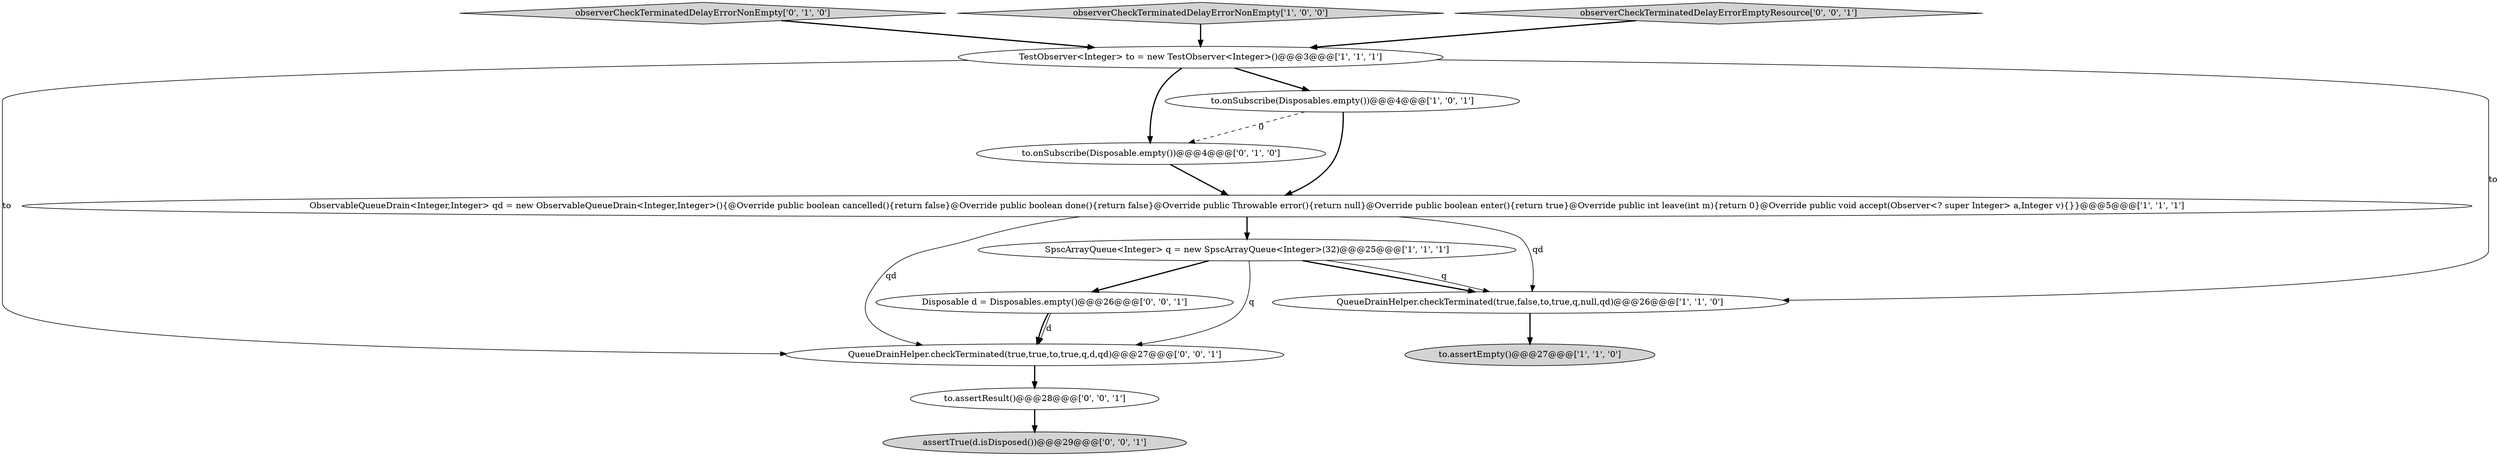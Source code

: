 digraph {
7 [style = filled, label = "observerCheckTerminatedDelayErrorNonEmpty['0', '1', '0']", fillcolor = lightgray, shape = diamond image = "AAA0AAABBB2BBB"];
11 [style = filled, label = "Disposable d = Disposables.empty()@@@26@@@['0', '0', '1']", fillcolor = white, shape = ellipse image = "AAA0AAABBB3BBB"];
2 [style = filled, label = "observerCheckTerminatedDelayErrorNonEmpty['1', '0', '0']", fillcolor = lightgray, shape = diamond image = "AAA0AAABBB1BBB"];
4 [style = filled, label = "QueueDrainHelper.checkTerminated(true,false,to,true,q,null,qd)@@@26@@@['1', '1', '0']", fillcolor = white, shape = ellipse image = "AAA0AAABBB1BBB"];
3 [style = filled, label = "TestObserver<Integer> to = new TestObserver<Integer>()@@@3@@@['1', '1', '1']", fillcolor = white, shape = ellipse image = "AAA0AAABBB1BBB"];
1 [style = filled, label = "to.assertEmpty()@@@27@@@['1', '1', '0']", fillcolor = lightgray, shape = ellipse image = "AAA0AAABBB1BBB"];
9 [style = filled, label = "QueueDrainHelper.checkTerminated(true,true,to,true,q,d,qd)@@@27@@@['0', '0', '1']", fillcolor = white, shape = ellipse image = "AAA0AAABBB3BBB"];
6 [style = filled, label = "ObservableQueueDrain<Integer,Integer> qd = new ObservableQueueDrain<Integer,Integer>(){@Override public boolean cancelled(){return false}@Override public boolean done(){return false}@Override public Throwable error(){return null}@Override public boolean enter(){return true}@Override public int leave(int m){return 0}@Override public void accept(Observer<? super Integer> a,Integer v){}}@@@5@@@['1', '1', '1']", fillcolor = white, shape = ellipse image = "AAA0AAABBB1BBB"];
5 [style = filled, label = "to.onSubscribe(Disposables.empty())@@@4@@@['1', '0', '1']", fillcolor = white, shape = ellipse image = "AAA0AAABBB1BBB"];
13 [style = filled, label = "assertTrue(d.isDisposed())@@@29@@@['0', '0', '1']", fillcolor = lightgray, shape = ellipse image = "AAA0AAABBB3BBB"];
12 [style = filled, label = "to.assertResult()@@@28@@@['0', '0', '1']", fillcolor = white, shape = ellipse image = "AAA0AAABBB3BBB"];
0 [style = filled, label = "SpscArrayQueue<Integer> q = new SpscArrayQueue<Integer>(32)@@@25@@@['1', '1', '1']", fillcolor = white, shape = ellipse image = "AAA0AAABBB1BBB"];
8 [style = filled, label = "to.onSubscribe(Disposable.empty())@@@4@@@['0', '1', '0']", fillcolor = white, shape = ellipse image = "AAA1AAABBB2BBB"];
10 [style = filled, label = "observerCheckTerminatedDelayErrorEmptyResource['0', '0', '1']", fillcolor = lightgray, shape = diamond image = "AAA0AAABBB3BBB"];
6->4 [style = solid, label="qd"];
0->4 [style = bold, label=""];
6->0 [style = bold, label=""];
11->9 [style = bold, label=""];
8->6 [style = bold, label=""];
6->9 [style = solid, label="qd"];
11->9 [style = solid, label="d"];
0->4 [style = solid, label="q"];
0->11 [style = bold, label=""];
3->5 [style = bold, label=""];
0->9 [style = solid, label="q"];
10->3 [style = bold, label=""];
4->1 [style = bold, label=""];
12->13 [style = bold, label=""];
2->3 [style = bold, label=""];
7->3 [style = bold, label=""];
5->8 [style = dashed, label="0"];
3->8 [style = bold, label=""];
3->9 [style = solid, label="to"];
3->4 [style = solid, label="to"];
5->6 [style = bold, label=""];
9->12 [style = bold, label=""];
}
